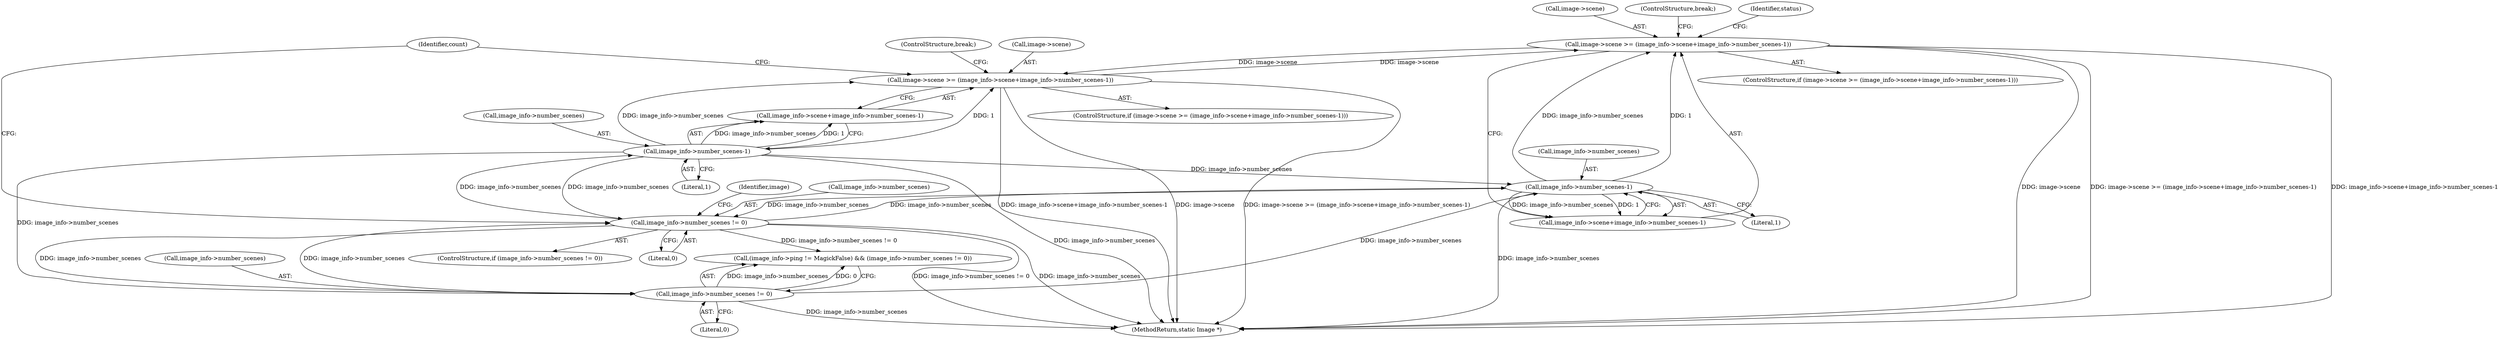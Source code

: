 digraph "0_ImageMagick_134463b926fa965571aa4febd61b810be5e7da05_0@pointer" {
"1001185" [label="(Call,image->scene >= (image_info->scene+image_info->number_scenes-1))"];
"1002252" [label="(Call,image->scene >= (image_info->scene+image_info->number_scenes-1))"];
"1001185" [label="(Call,image->scene >= (image_info->scene+image_info->number_scenes-1))"];
"1001193" [label="(Call,image_info->number_scenes-1)"];
"1001179" [label="(Call,image_info->number_scenes != 0)"];
"1002246" [label="(Call,image_info->number_scenes != 0)"];
"1002260" [label="(Call,image_info->number_scenes-1)"];
"1001184" [label="(ControlStructure,if (image->scene >= (image_info->scene+image_info->number_scenes-1)))"];
"1002260" [label="(Call,image_info->number_scenes-1)"];
"1002245" [label="(ControlStructure,if (image_info->number_scenes != 0))"];
"1002264" [label="(Literal,1)"];
"1002254" [label="(Identifier,image)"];
"1002247" [label="(Call,image_info->number_scenes)"];
"1001180" [label="(Call,image_info->number_scenes)"];
"1002250" [label="(Literal,0)"];
"1001186" [label="(Call,image->scene)"];
"1002265" [label="(ControlStructure,break;)"];
"1001179" [label="(Call,image_info->number_scenes != 0)"];
"1002267" [label="(Identifier,count)"];
"1002251" [label="(ControlStructure,if (image->scene >= (image_info->scene+image_info->number_scenes-1)))"];
"1002261" [label="(Call,image_info->number_scenes)"];
"1002252" [label="(Call,image->scene >= (image_info->scene+image_info->number_scenes-1))"];
"1002256" [label="(Call,image_info->scene+image_info->number_scenes-1)"];
"1001185" [label="(Call,image->scene >= (image_info->scene+image_info->number_scenes-1))"];
"1001198" [label="(ControlStructure,break;)"];
"1001189" [label="(Call,image_info->scene+image_info->number_scenes-1)"];
"1001194" [label="(Call,image_info->number_scenes)"];
"1002340" [label="(MethodReturn,static Image *)"];
"1001200" [label="(Identifier,status)"];
"1001173" [label="(Call,(image_info->ping != MagickFalse) && (image_info->number_scenes != 0))"];
"1002246" [label="(Call,image_info->number_scenes != 0)"];
"1002253" [label="(Call,image->scene)"];
"1001183" [label="(Literal,0)"];
"1001193" [label="(Call,image_info->number_scenes-1)"];
"1001197" [label="(Literal,1)"];
"1001185" -> "1001184"  [label="AST: "];
"1001185" -> "1001189"  [label="CFG: "];
"1001186" -> "1001185"  [label="AST: "];
"1001189" -> "1001185"  [label="AST: "];
"1001198" -> "1001185"  [label="CFG: "];
"1001200" -> "1001185"  [label="CFG: "];
"1001185" -> "1002340"  [label="DDG: image->scene"];
"1001185" -> "1002340"  [label="DDG: image->scene >= (image_info->scene+image_info->number_scenes-1)"];
"1001185" -> "1002340"  [label="DDG: image_info->scene+image_info->number_scenes-1"];
"1002252" -> "1001185"  [label="DDG: image->scene"];
"1001193" -> "1001185"  [label="DDG: image_info->number_scenes"];
"1001193" -> "1001185"  [label="DDG: 1"];
"1001185" -> "1002252"  [label="DDG: image->scene"];
"1002252" -> "1002251"  [label="AST: "];
"1002252" -> "1002256"  [label="CFG: "];
"1002253" -> "1002252"  [label="AST: "];
"1002256" -> "1002252"  [label="AST: "];
"1002265" -> "1002252"  [label="CFG: "];
"1002267" -> "1002252"  [label="CFG: "];
"1002252" -> "1002340"  [label="DDG: image->scene >= (image_info->scene+image_info->number_scenes-1)"];
"1002252" -> "1002340"  [label="DDG: image_info->scene+image_info->number_scenes-1"];
"1002252" -> "1002340"  [label="DDG: image->scene"];
"1002260" -> "1002252"  [label="DDG: image_info->number_scenes"];
"1002260" -> "1002252"  [label="DDG: 1"];
"1001193" -> "1001189"  [label="AST: "];
"1001193" -> "1001197"  [label="CFG: "];
"1001194" -> "1001193"  [label="AST: "];
"1001197" -> "1001193"  [label="AST: "];
"1001189" -> "1001193"  [label="CFG: "];
"1001193" -> "1002340"  [label="DDG: image_info->number_scenes"];
"1001193" -> "1001189"  [label="DDG: image_info->number_scenes"];
"1001193" -> "1001189"  [label="DDG: 1"];
"1001179" -> "1001193"  [label="DDG: image_info->number_scenes"];
"1002246" -> "1001193"  [label="DDG: image_info->number_scenes"];
"1002260" -> "1001193"  [label="DDG: image_info->number_scenes"];
"1001193" -> "1002246"  [label="DDG: image_info->number_scenes"];
"1001179" -> "1001173"  [label="AST: "];
"1001179" -> "1001183"  [label="CFG: "];
"1001180" -> "1001179"  [label="AST: "];
"1001183" -> "1001179"  [label="AST: "];
"1001173" -> "1001179"  [label="CFG: "];
"1001179" -> "1002340"  [label="DDG: image_info->number_scenes"];
"1001179" -> "1001173"  [label="DDG: image_info->number_scenes"];
"1001179" -> "1001173"  [label="DDG: 0"];
"1002246" -> "1001179"  [label="DDG: image_info->number_scenes"];
"1002260" -> "1001179"  [label="DDG: image_info->number_scenes"];
"1001179" -> "1002246"  [label="DDG: image_info->number_scenes"];
"1002246" -> "1002245"  [label="AST: "];
"1002246" -> "1002250"  [label="CFG: "];
"1002247" -> "1002246"  [label="AST: "];
"1002250" -> "1002246"  [label="AST: "];
"1002254" -> "1002246"  [label="CFG: "];
"1002267" -> "1002246"  [label="CFG: "];
"1002246" -> "1002340"  [label="DDG: image_info->number_scenes != 0"];
"1002246" -> "1002340"  [label="DDG: image_info->number_scenes"];
"1002246" -> "1001173"  [label="DDG: image_info->number_scenes != 0"];
"1002260" -> "1002246"  [label="DDG: image_info->number_scenes"];
"1002246" -> "1002260"  [label="DDG: image_info->number_scenes"];
"1002260" -> "1002256"  [label="AST: "];
"1002260" -> "1002264"  [label="CFG: "];
"1002261" -> "1002260"  [label="AST: "];
"1002264" -> "1002260"  [label="AST: "];
"1002256" -> "1002260"  [label="CFG: "];
"1002260" -> "1002340"  [label="DDG: image_info->number_scenes"];
"1002260" -> "1002256"  [label="DDG: image_info->number_scenes"];
"1002260" -> "1002256"  [label="DDG: 1"];
}
